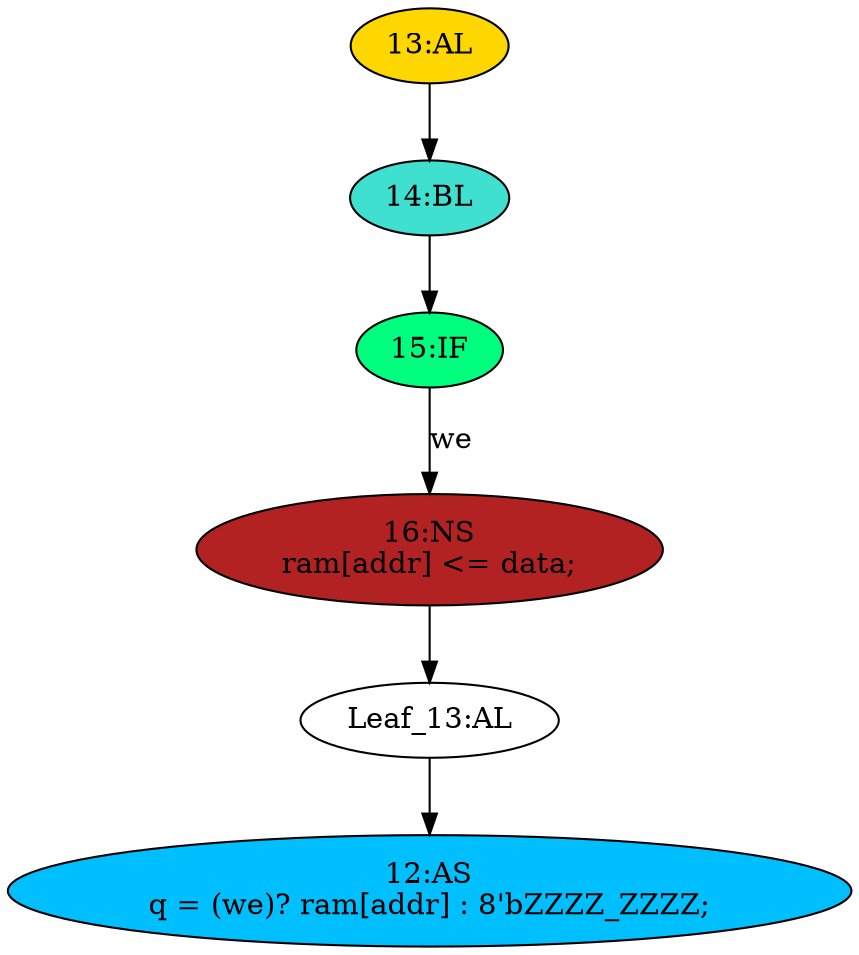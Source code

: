 strict digraph "compose( ,  )" {
	node [label="\N"];
	"13:AL"	[ast="<pyverilog.vparser.ast.Always object at 0x7fe7b618e4d0>",
		clk_sens=True,
		fillcolor=gold,
		label="13:AL",
		sens="['clk']",
		statements="[]",
		style=filled,
		typ=Always,
		use_var="['we', 'data']"];
	"14:BL"	[ast="<pyverilog.vparser.ast.Block object at 0x7fe7b61f1550>",
		fillcolor=turquoise,
		label="14:BL",
		statements="[]",
		style=filled,
		typ=Block];
	"13:AL" -> "14:BL"	[cond="[]",
		lineno=None];
	"16:NS"	[ast="<pyverilog.vparser.ast.NonblockingSubstitution object at 0x7fe7b61fd610>",
		fillcolor=firebrick,
		label="16:NS
ram[addr] <= data;",
		statements="[<pyverilog.vparser.ast.NonblockingSubstitution object at 0x7fe7b61fd610>]",
		style=filled,
		typ=NonblockingSubstitution];
	"Leaf_13:AL"	[def_var="['ram']",
		label="Leaf_13:AL"];
	"16:NS" -> "Leaf_13:AL"	[cond="[]",
		lineno=None];
	"12:AS"	[ast="<pyverilog.vparser.ast.Assign object at 0x7fe7b61e3890>",
		def_var="['q']",
		fillcolor=deepskyblue,
		label="12:AS
q = (we)? ram[addr] : 8'bZZZZ_ZZZZ;",
		statements="[]",
		style=filled,
		typ=Assign,
		use_var="['we', 'ram', 'addr']"];
	"15:IF"	[ast="<pyverilog.vparser.ast.IfStatement object at 0x7fe7b61f1450>",
		fillcolor=springgreen,
		label="15:IF",
		statements="[]",
		style=filled,
		typ=IfStatement];
	"15:IF" -> "16:NS"	[cond="['we']",
		label=we,
		lineno=15];
	"Leaf_13:AL" -> "12:AS";
	"14:BL" -> "15:IF"	[cond="[]",
		lineno=None];
}
